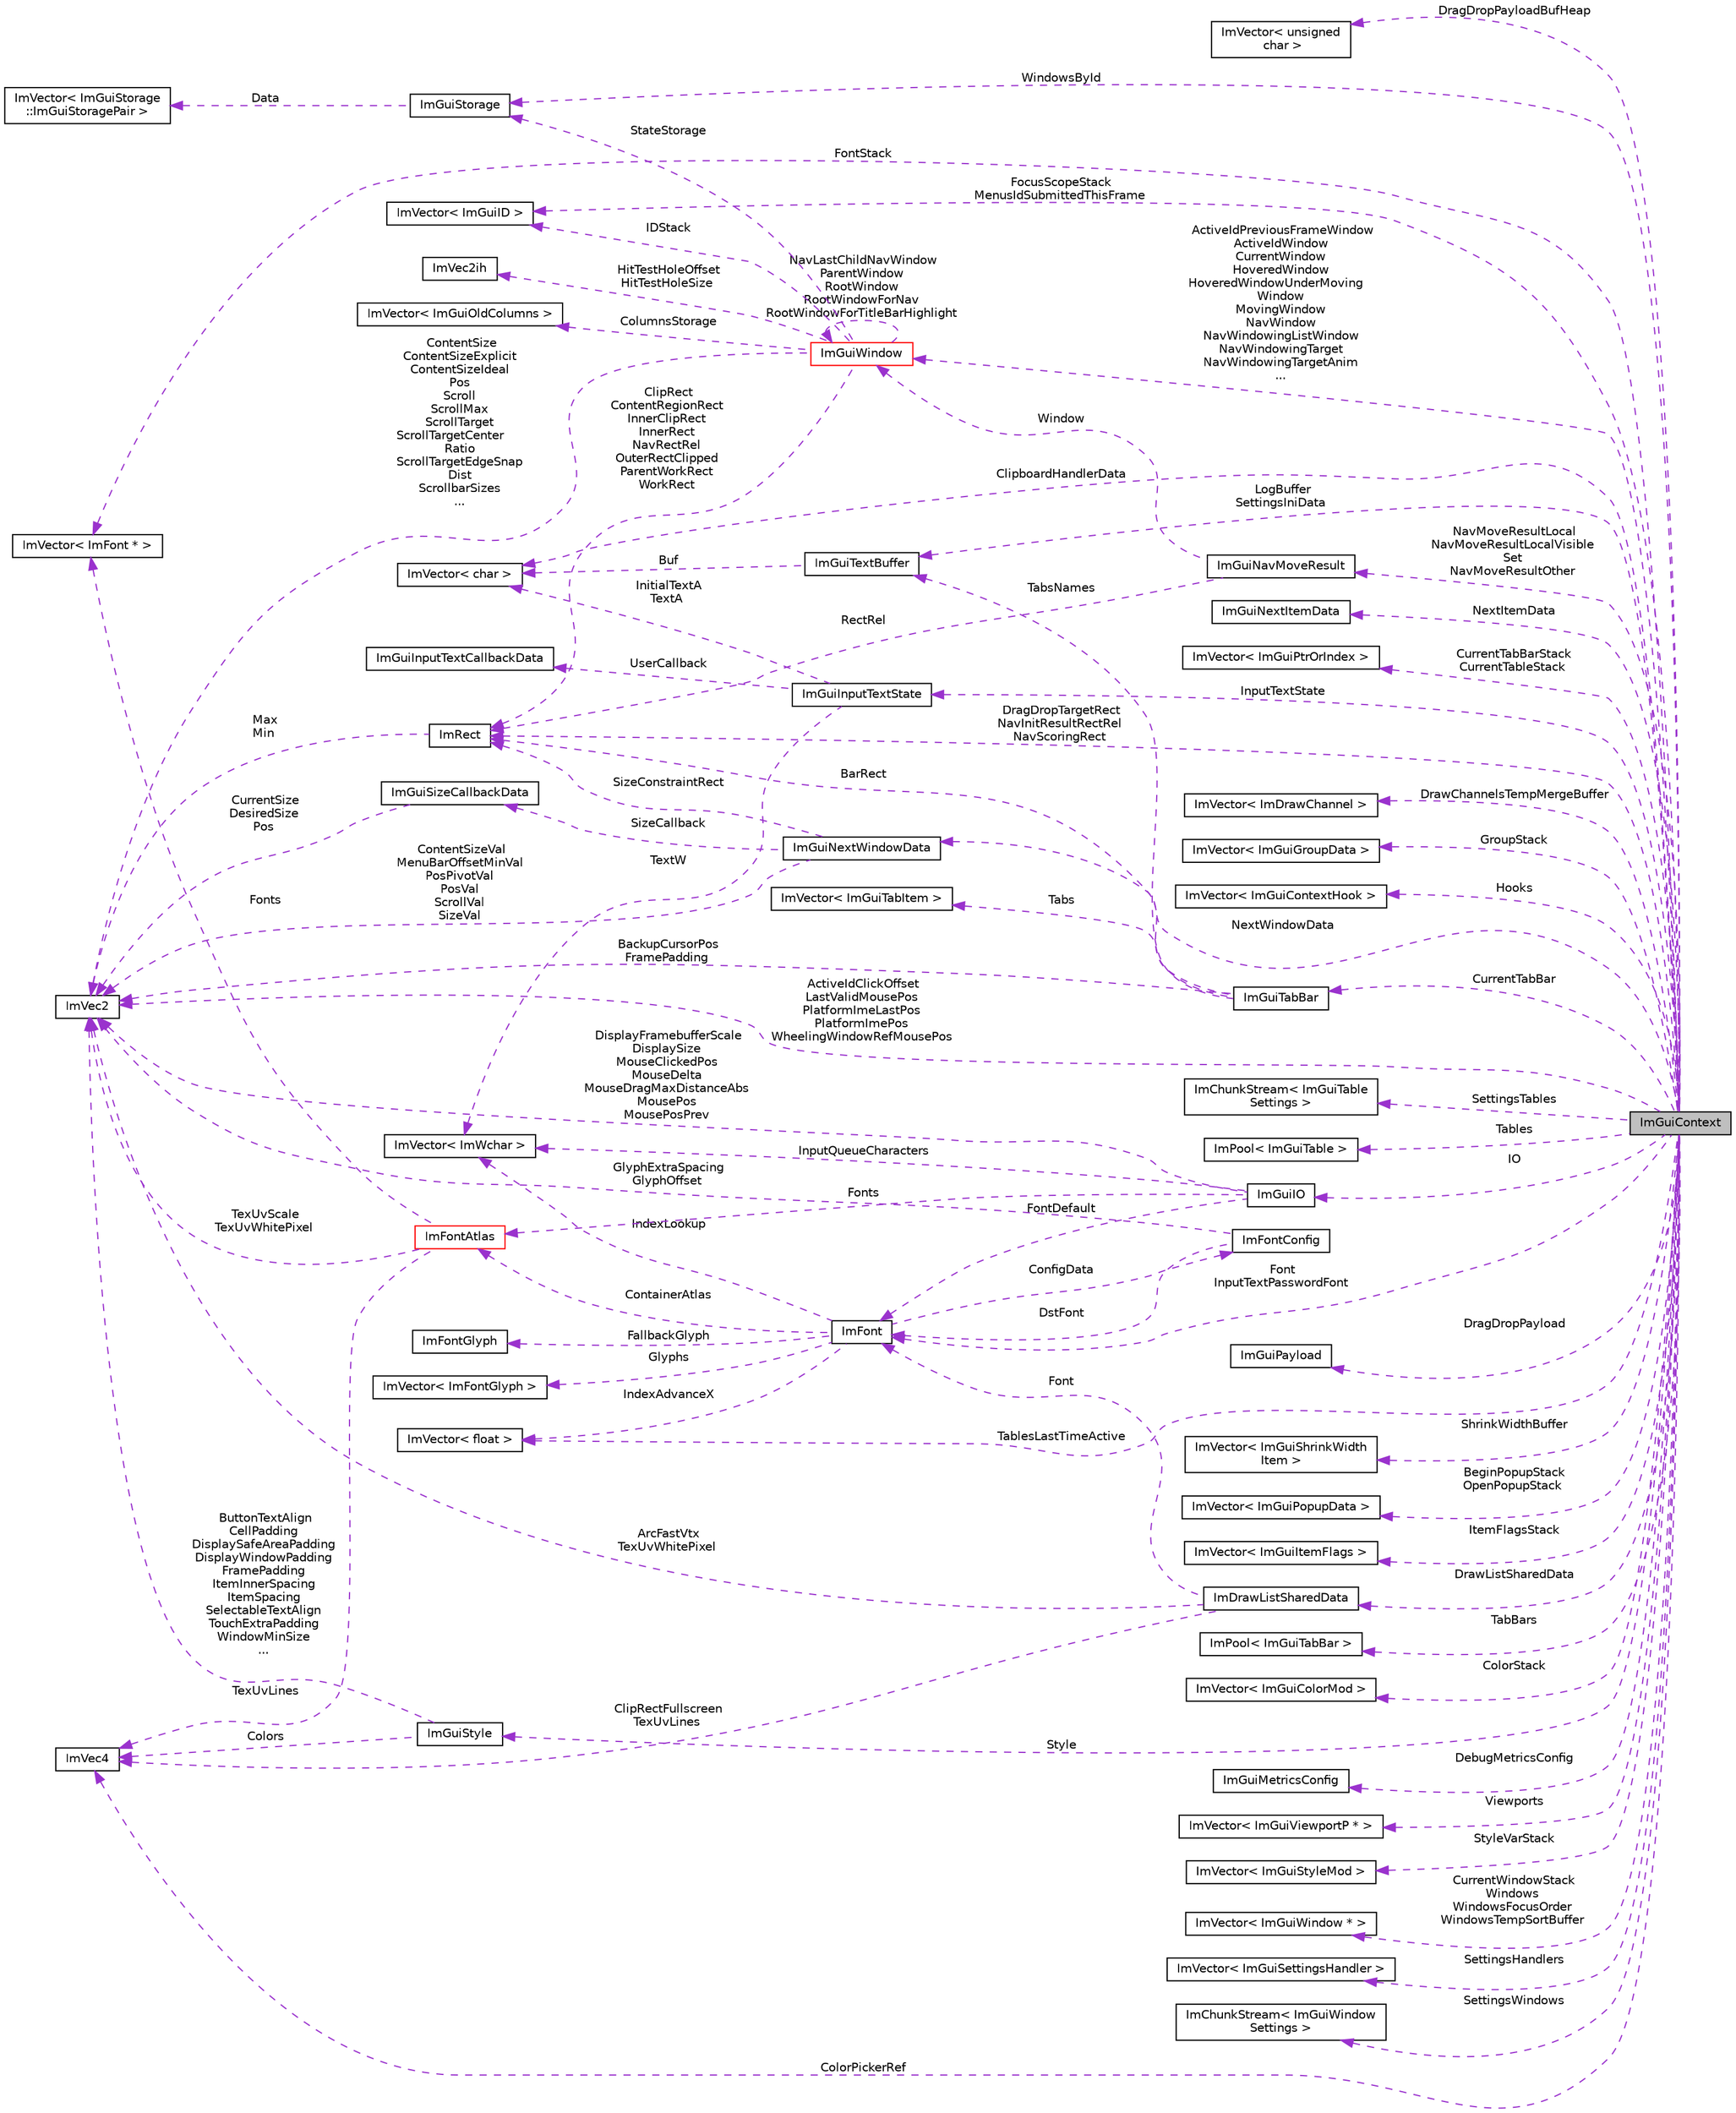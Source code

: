 digraph "ImGuiContext"
{
 // LATEX_PDF_SIZE
  edge [fontname="Helvetica",fontsize="10",labelfontname="Helvetica",labelfontsize="10"];
  node [fontname="Helvetica",fontsize="10",shape=record];
  rankdir="LR";
  Node1 [label="ImGuiContext",height=0.2,width=0.4,color="black", fillcolor="grey75", style="filled", fontcolor="black",tooltip=" "];
  Node2 -> Node1 [dir="back",color="darkorchid3",fontsize="10",style="dashed",label=" DragDropPayloadBufHeap" ,fontname="Helvetica"];
  Node2 [label="ImVector\< unsigned\l char \>",height=0.2,width=0.4,color="black", fillcolor="white", style="filled",URL="$struct_im_vector.html",tooltip=" "];
  Node3 -> Node1 [dir="back",color="darkorchid3",fontsize="10",style="dashed",label=" NavMoveResultLocal\nNavMoveResultLocalVisible\lSet\nNavMoveResultOther" ,fontname="Helvetica"];
  Node3 [label="ImGuiNavMoveResult",height=0.2,width=0.4,color="black", fillcolor="white", style="filled",URL="$struct_im_gui_nav_move_result.html",tooltip=" "];
  Node4 -> Node3 [dir="back",color="darkorchid3",fontsize="10",style="dashed",label=" RectRel" ,fontname="Helvetica"];
  Node4 [label="ImRect",height=0.2,width=0.4,color="black", fillcolor="white", style="filled",URL="$struct_im_rect.html",tooltip=" "];
  Node5 -> Node4 [dir="back",color="darkorchid3",fontsize="10",style="dashed",label=" Max\nMin" ,fontname="Helvetica"];
  Node5 [label="ImVec2",height=0.2,width=0.4,color="black", fillcolor="white", style="filled",URL="$struct_im_vec2.html",tooltip=" "];
  Node6 -> Node3 [dir="back",color="darkorchid3",fontsize="10",style="dashed",label=" Window" ,fontname="Helvetica"];
  Node6 [label="ImGuiWindow",height=0.2,width=0.4,color="red", fillcolor="white", style="filled",URL="$struct_im_gui_window.html",tooltip=" "];
  Node7 -> Node6 [dir="back",color="darkorchid3",fontsize="10",style="dashed",label=" HitTestHoleOffset\nHitTestHoleSize" ,fontname="Helvetica"];
  Node7 [label="ImVec2ih",height=0.2,width=0.4,color="black", fillcolor="white", style="filled",URL="$struct_im_vec2ih.html",tooltip=" "];
  Node8 -> Node6 [dir="back",color="darkorchid3",fontsize="10",style="dashed",label=" StateStorage" ,fontname="Helvetica"];
  Node8 [label="ImGuiStorage",height=0.2,width=0.4,color="black", fillcolor="white", style="filled",URL="$struct_im_gui_storage.html",tooltip=" "];
  Node9 -> Node8 [dir="back",color="darkorchid3",fontsize="10",style="dashed",label=" Data" ,fontname="Helvetica"];
  Node9 [label="ImVector\< ImGuiStorage\l::ImGuiStoragePair \>",height=0.2,width=0.4,color="black", fillcolor="white", style="filled",URL="$struct_im_vector.html",tooltip=" "];
  Node5 -> Node6 [dir="back",color="darkorchid3",fontsize="10",style="dashed",label=" ContentSize\nContentSizeExplicit\nContentSizeIdeal\nPos\nScroll\nScrollMax\nScrollTarget\nScrollTargetCenter\lRatio\nScrollTargetEdgeSnap\lDist\nScrollbarSizes\n..." ,fontname="Helvetica"];
  Node4 -> Node6 [dir="back",color="darkorchid3",fontsize="10",style="dashed",label=" ClipRect\nContentRegionRect\nInnerClipRect\nInnerRect\nNavRectRel\nOuterRectClipped\nParentWorkRect\nWorkRect" ,fontname="Helvetica"];
  Node10 -> Node6 [dir="back",color="darkorchid3",fontsize="10",style="dashed",label=" ColumnsStorage" ,fontname="Helvetica"];
  Node10 [label="ImVector\< ImGuiOldColumns \>",height=0.2,width=0.4,color="black", fillcolor="white", style="filled",URL="$struct_im_vector.html",tooltip=" "];
  Node21 -> Node6 [dir="back",color="darkorchid3",fontsize="10",style="dashed",label=" IDStack" ,fontname="Helvetica"];
  Node21 [label="ImVector\< ImGuiID \>",height=0.2,width=0.4,color="black", fillcolor="white", style="filled",URL="$struct_im_vector.html",tooltip=" "];
  Node6 -> Node6 [dir="back",color="darkorchid3",fontsize="10",style="dashed",label=" NavLastChildNavWindow\nParentWindow\nRootWindow\nRootWindowForNav\nRootWindowForTitleBarHighlight" ,fontname="Helvetica"];
  Node33 -> Node1 [dir="back",color="darkorchid3",fontsize="10",style="dashed",label=" FontStack" ,fontname="Helvetica"];
  Node33 [label="ImVector\< ImFont * \>",height=0.2,width=0.4,color="black", fillcolor="white", style="filled",URL="$struct_im_vector.html",tooltip=" "];
  Node43 -> Node1 [dir="back",color="darkorchid3",fontsize="10",style="dashed",label=" NextItemData" ,fontname="Helvetica"];
  Node43 [label="ImGuiNextItemData",height=0.2,width=0.4,color="black", fillcolor="white", style="filled",URL="$struct_im_gui_next_item_data.html",tooltip=" "];
  Node44 -> Node1 [dir="back",color="darkorchid3",fontsize="10",style="dashed",label=" CurrentTabBarStack\nCurrentTableStack" ,fontname="Helvetica"];
  Node44 [label="ImVector\< ImGuiPtrOrIndex \>",height=0.2,width=0.4,color="black", fillcolor="white", style="filled",URL="$struct_im_vector.html",tooltip=" "];
  Node45 -> Node1 [dir="back",color="darkorchid3",fontsize="10",style="dashed",label=" InputTextState" ,fontname="Helvetica"];
  Node45 [label="ImGuiInputTextState",height=0.2,width=0.4,color="black", fillcolor="white", style="filled",URL="$struct_im_gui_input_text_state.html",tooltip=" "];
  Node46 -> Node45 [dir="back",color="darkorchid3",fontsize="10",style="dashed",label=" UserCallback" ,fontname="Helvetica"];
  Node46 [label="ImGuiInputTextCallbackData",height=0.2,width=0.4,color="black", fillcolor="white", style="filled",URL="$struct_im_gui_input_text_callback_data.html",tooltip=" "];
  Node47 -> Node45 [dir="back",color="darkorchid3",fontsize="10",style="dashed",label=" InitialTextA\nTextA" ,fontname="Helvetica"];
  Node47 [label="ImVector\< char \>",height=0.2,width=0.4,color="black", fillcolor="white", style="filled",URL="$struct_im_vector.html",tooltip=" "];
  Node37 -> Node45 [dir="back",color="darkorchid3",fontsize="10",style="dashed",label=" TextW" ,fontname="Helvetica"];
  Node37 [label="ImVector\< ImWchar \>",height=0.2,width=0.4,color="black", fillcolor="white", style="filled",URL="$struct_im_vector.html",tooltip=" "];
  Node16 -> Node1 [dir="back",color="darkorchid3",fontsize="10",style="dashed",label=" DrawChannelsTempMergeBuffer" ,fontname="Helvetica"];
  Node16 [label="ImVector\< ImDrawChannel \>",height=0.2,width=0.4,color="black", fillcolor="white", style="filled",URL="$struct_im_vector.html",tooltip=" "];
  Node48 -> Node1 [dir="back",color="darkorchid3",fontsize="10",style="dashed",label=" GroupStack" ,fontname="Helvetica"];
  Node48 [label="ImVector\< ImGuiGroupData \>",height=0.2,width=0.4,color="black", fillcolor="white", style="filled",URL="$struct_im_vector.html",tooltip=" "];
  Node5 -> Node1 [dir="back",color="darkorchid3",fontsize="10",style="dashed",label=" ActiveIdClickOffset\nLastValidMousePos\nPlatformImeLastPos\nPlatformImePos\nWheelingWindowRefMousePos" ,fontname="Helvetica"];
  Node8 -> Node1 [dir="back",color="darkorchid3",fontsize="10",style="dashed",label=" WindowsById" ,fontname="Helvetica"];
  Node49 -> Node1 [dir="back",color="darkorchid3",fontsize="10",style="dashed",label=" Hooks" ,fontname="Helvetica"];
  Node49 [label="ImVector\< ImGuiContextHook \>",height=0.2,width=0.4,color="black", fillcolor="white", style="filled",URL="$struct_im_vector.html",tooltip=" "];
  Node27 -> Node1 [dir="back",color="darkorchid3",fontsize="10",style="dashed",label=" ColorPickerRef" ,fontname="Helvetica"];
  Node27 [label="ImVec4",height=0.2,width=0.4,color="black", fillcolor="white", style="filled",URL="$struct_im_vec4.html",tooltip=" "];
  Node50 -> Node1 [dir="back",color="darkorchid3",fontsize="10",style="dashed",label=" CurrentTabBar" ,fontname="Helvetica"];
  Node50 [label="ImGuiTabBar",height=0.2,width=0.4,color="black", fillcolor="white", style="filled",URL="$struct_im_gui_tab_bar.html",tooltip=" "];
  Node5 -> Node50 [dir="back",color="darkorchid3",fontsize="10",style="dashed",label=" BackupCursorPos\nFramePadding" ,fontname="Helvetica"];
  Node4 -> Node50 [dir="back",color="darkorchid3",fontsize="10",style="dashed",label=" BarRect" ,fontname="Helvetica"];
  Node51 -> Node50 [dir="back",color="darkorchid3",fontsize="10",style="dashed",label=" Tabs" ,fontname="Helvetica"];
  Node51 [label="ImVector\< ImGuiTabItem \>",height=0.2,width=0.4,color="black", fillcolor="white", style="filled",URL="$struct_im_vector.html",tooltip=" "];
  Node52 -> Node50 [dir="back",color="darkorchid3",fontsize="10",style="dashed",label=" TabsNames" ,fontname="Helvetica"];
  Node52 [label="ImGuiTextBuffer",height=0.2,width=0.4,color="black", fillcolor="white", style="filled",URL="$struct_im_gui_text_buffer.html",tooltip=" "];
  Node47 -> Node52 [dir="back",color="darkorchid3",fontsize="10",style="dashed",label=" Buf" ,fontname="Helvetica"];
  Node4 -> Node1 [dir="back",color="darkorchid3",fontsize="10",style="dashed",label=" DragDropTargetRect\nNavInitResultRectRel\nNavScoringRect" ,fontname="Helvetica"];
  Node53 -> Node1 [dir="back",color="darkorchid3",fontsize="10",style="dashed",label=" SettingsTables" ,fontname="Helvetica"];
  Node53 [label="ImChunkStream\< ImGuiTable\lSettings \>",height=0.2,width=0.4,color="black", fillcolor="white", style="filled",URL="$struct_im_chunk_stream.html",tooltip=" "];
  Node54 -> Node1 [dir="back",color="darkorchid3",fontsize="10",style="dashed",label=" Tables" ,fontname="Helvetica"];
  Node54 [label="ImPool\< ImGuiTable \>",height=0.2,width=0.4,color="black", fillcolor="white", style="filled",URL="$struct_im_pool.html",tooltip=" "];
  Node55 -> Node1 [dir="back",color="darkorchid3",fontsize="10",style="dashed",label=" IO" ,fontname="Helvetica"];
  Node55 [label="ImGuiIO",height=0.2,width=0.4,color="black", fillcolor="white", style="filled",URL="$struct_im_gui_i_o.html",tooltip=" "];
  Node5 -> Node55 [dir="back",color="darkorchid3",fontsize="10",style="dashed",label=" DisplayFramebufferScale\nDisplaySize\nMouseClickedPos\nMouseDelta\nMouseDragMaxDistanceAbs\nMousePos\nMousePosPrev" ,fontname="Helvetica"];
  Node32 -> Node55 [dir="back",color="darkorchid3",fontsize="10",style="dashed",label=" Fonts" ,fontname="Helvetica"];
  Node32 [label="ImFontAtlas",height=0.2,width=0.4,color="red", fillcolor="white", style="filled",URL="$struct_im_font_atlas.html",tooltip=" "];
  Node33 -> Node32 [dir="back",color="darkorchid3",fontsize="10",style="dashed",label=" Fonts" ,fontname="Helvetica"];
  Node5 -> Node32 [dir="back",color="darkorchid3",fontsize="10",style="dashed",label=" TexUvScale\nTexUvWhitePixel" ,fontname="Helvetica"];
  Node27 -> Node32 [dir="back",color="darkorchid3",fontsize="10",style="dashed",label=" TexUvLines" ,fontname="Helvetica"];
  Node28 -> Node55 [dir="back",color="darkorchid3",fontsize="10",style="dashed",label=" FontDefault" ,fontname="Helvetica"];
  Node28 [label="ImFont",height=0.2,width=0.4,color="black", fillcolor="white", style="filled",URL="$struct_im_font.html",tooltip=" "];
  Node29 -> Node28 [dir="back",color="darkorchid3",fontsize="10",style="dashed",label=" Glyphs" ,fontname="Helvetica"];
  Node29 [label="ImVector\< ImFontGlyph \>",height=0.2,width=0.4,color="black", fillcolor="white", style="filled",URL="$struct_im_vector.html",tooltip=" "];
  Node30 -> Node28 [dir="back",color="darkorchid3",fontsize="10",style="dashed",label=" ConfigData" ,fontname="Helvetica"];
  Node30 [label="ImFontConfig",height=0.2,width=0.4,color="black", fillcolor="white", style="filled",URL="$struct_im_font_config.html",tooltip=" "];
  Node5 -> Node30 [dir="back",color="darkorchid3",fontsize="10",style="dashed",label=" GlyphExtraSpacing\nGlyphOffset" ,fontname="Helvetica"];
  Node28 -> Node30 [dir="back",color="darkorchid3",fontsize="10",style="dashed",label=" DstFont" ,fontname="Helvetica"];
  Node31 -> Node28 [dir="back",color="darkorchid3",fontsize="10",style="dashed",label=" FallbackGlyph" ,fontname="Helvetica"];
  Node31 [label="ImFontGlyph",height=0.2,width=0.4,color="black", fillcolor="white", style="filled",URL="$struct_im_font_glyph.html",tooltip=" "];
  Node32 -> Node28 [dir="back",color="darkorchid3",fontsize="10",style="dashed",label=" ContainerAtlas" ,fontname="Helvetica"];
  Node19 -> Node28 [dir="back",color="darkorchid3",fontsize="10",style="dashed",label=" IndexAdvanceX" ,fontname="Helvetica"];
  Node19 [label="ImVector\< float \>",height=0.2,width=0.4,color="black", fillcolor="white", style="filled",URL="$struct_im_vector.html",tooltip=" "];
  Node37 -> Node28 [dir="back",color="darkorchid3",fontsize="10",style="dashed",label=" IndexLookup" ,fontname="Helvetica"];
  Node37 -> Node55 [dir="back",color="darkorchid3",fontsize="10",style="dashed",label=" InputQueueCharacters" ,fontname="Helvetica"];
  Node52 -> Node1 [dir="back",color="darkorchid3",fontsize="10",style="dashed",label=" LogBuffer\nSettingsIniData" ,fontname="Helvetica"];
  Node56 -> Node1 [dir="back",color="darkorchid3",fontsize="10",style="dashed",label=" DragDropPayload" ,fontname="Helvetica"];
  Node56 [label="ImGuiPayload",height=0.2,width=0.4,color="black", fillcolor="white", style="filled",URL="$struct_im_gui_payload.html",tooltip=" "];
  Node26 -> Node1 [dir="back",color="darkorchid3",fontsize="10",style="dashed",label=" DrawListSharedData" ,fontname="Helvetica"];
  Node26 [label="ImDrawListSharedData",height=0.2,width=0.4,color="black", fillcolor="white", style="filled",URL="$struct_im_draw_list_shared_data.html",tooltip=" "];
  Node5 -> Node26 [dir="back",color="darkorchid3",fontsize="10",style="dashed",label=" ArcFastVtx\nTexUvWhitePixel" ,fontname="Helvetica"];
  Node27 -> Node26 [dir="back",color="darkorchid3",fontsize="10",style="dashed",label=" ClipRectFullscreen\nTexUvLines" ,fontname="Helvetica"];
  Node28 -> Node26 [dir="back",color="darkorchid3",fontsize="10",style="dashed",label=" Font" ,fontname="Helvetica"];
  Node57 -> Node1 [dir="back",color="darkorchid3",fontsize="10",style="dashed",label=" ShrinkWidthBuffer" ,fontname="Helvetica"];
  Node57 [label="ImVector\< ImGuiShrinkWidth\lItem \>",height=0.2,width=0.4,color="black", fillcolor="white", style="filled",URL="$struct_im_vector.html",tooltip=" "];
  Node58 -> Node1 [dir="back",color="darkorchid3",fontsize="10",style="dashed",label=" BeginPopupStack\nOpenPopupStack" ,fontname="Helvetica"];
  Node58 [label="ImVector\< ImGuiPopupData \>",height=0.2,width=0.4,color="black", fillcolor="white", style="filled",URL="$struct_im_vector.html",tooltip=" "];
  Node21 -> Node1 [dir="back",color="darkorchid3",fontsize="10",style="dashed",label=" FocusScopeStack\nMenusIdSubmittedThisFrame" ,fontname="Helvetica"];
  Node59 -> Node1 [dir="back",color="darkorchid3",fontsize="10",style="dashed",label=" ItemFlagsStack" ,fontname="Helvetica"];
  Node59 [label="ImVector\< ImGuiItemFlags \>",height=0.2,width=0.4,color="black", fillcolor="white", style="filled",URL="$struct_im_vector.html",tooltip=" "];
  Node60 -> Node1 [dir="back",color="darkorchid3",fontsize="10",style="dashed",label=" Style" ,fontname="Helvetica"];
  Node60 [label="ImGuiStyle",height=0.2,width=0.4,color="black", fillcolor="white", style="filled",URL="$struct_im_gui_style.html",tooltip=" "];
  Node5 -> Node60 [dir="back",color="darkorchid3",fontsize="10",style="dashed",label=" ButtonTextAlign\nCellPadding\nDisplaySafeAreaPadding\nDisplayWindowPadding\nFramePadding\nItemInnerSpacing\nItemSpacing\nSelectableTextAlign\nTouchExtraPadding\nWindowMinSize\n..." ,fontname="Helvetica"];
  Node27 -> Node60 [dir="back",color="darkorchid3",fontsize="10",style="dashed",label=" Colors" ,fontname="Helvetica"];
  Node47 -> Node1 [dir="back",color="darkorchid3",fontsize="10",style="dashed",label=" ClipboardHandlerData" ,fontname="Helvetica"];
  Node61 -> Node1 [dir="back",color="darkorchid3",fontsize="10",style="dashed",label=" TabBars" ,fontname="Helvetica"];
  Node61 [label="ImPool\< ImGuiTabBar \>",height=0.2,width=0.4,color="black", fillcolor="white", style="filled",URL="$struct_im_pool.html",tooltip=" "];
  Node62 -> Node1 [dir="back",color="darkorchid3",fontsize="10",style="dashed",label=" ColorStack" ,fontname="Helvetica"];
  Node62 [label="ImVector\< ImGuiColorMod \>",height=0.2,width=0.4,color="black", fillcolor="white", style="filled",URL="$struct_im_vector.html",tooltip=" "];
  Node63 -> Node1 [dir="back",color="darkorchid3",fontsize="10",style="dashed",label=" NextWindowData" ,fontname="Helvetica"];
  Node63 [label="ImGuiNextWindowData",height=0.2,width=0.4,color="black", fillcolor="white", style="filled",URL="$struct_im_gui_next_window_data.html",tooltip=" "];
  Node5 -> Node63 [dir="back",color="darkorchid3",fontsize="10",style="dashed",label=" ContentSizeVal\nMenuBarOffsetMinVal\nPosPivotVal\nPosVal\nScrollVal\nSizeVal" ,fontname="Helvetica"];
  Node4 -> Node63 [dir="back",color="darkorchid3",fontsize="10",style="dashed",label=" SizeConstraintRect" ,fontname="Helvetica"];
  Node64 -> Node63 [dir="back",color="darkorchid3",fontsize="10",style="dashed",label=" SizeCallback" ,fontname="Helvetica"];
  Node64 [label="ImGuiSizeCallbackData",height=0.2,width=0.4,color="black", fillcolor="white", style="filled",URL="$struct_im_gui_size_callback_data.html",tooltip=" "];
  Node5 -> Node64 [dir="back",color="darkorchid3",fontsize="10",style="dashed",label=" CurrentSize\nDesiredSize\nPos" ,fontname="Helvetica"];
  Node65 -> Node1 [dir="back",color="darkorchid3",fontsize="10",style="dashed",label=" DebugMetricsConfig" ,fontname="Helvetica"];
  Node65 [label="ImGuiMetricsConfig",height=0.2,width=0.4,color="black", fillcolor="white", style="filled",URL="$struct_im_gui_metrics_config.html",tooltip=" "];
  Node66 -> Node1 [dir="back",color="darkorchid3",fontsize="10",style="dashed",label=" Viewports" ,fontname="Helvetica"];
  Node66 [label="ImVector\< ImGuiViewportP * \>",height=0.2,width=0.4,color="black", fillcolor="white", style="filled",URL="$struct_im_vector.html",tooltip=" "];
  Node67 -> Node1 [dir="back",color="darkorchid3",fontsize="10",style="dashed",label=" StyleVarStack" ,fontname="Helvetica"];
  Node67 [label="ImVector\< ImGuiStyleMod \>",height=0.2,width=0.4,color="black", fillcolor="white", style="filled",URL="$struct_im_vector.html",tooltip=" "];
  Node18 -> Node1 [dir="back",color="darkorchid3",fontsize="10",style="dashed",label=" CurrentWindowStack\nWindows\nWindowsFocusOrder\nWindowsTempSortBuffer" ,fontname="Helvetica"];
  Node18 [label="ImVector\< ImGuiWindow * \>",height=0.2,width=0.4,color="black", fillcolor="white", style="filled",URL="$struct_im_vector.html",tooltip=" "];
  Node68 -> Node1 [dir="back",color="darkorchid3",fontsize="10",style="dashed",label=" SettingsHandlers" ,fontname="Helvetica"];
  Node68 [label="ImVector\< ImGuiSettingsHandler \>",height=0.2,width=0.4,color="black", fillcolor="white", style="filled",URL="$struct_im_vector.html",tooltip=" "];
  Node19 -> Node1 [dir="back",color="darkorchid3",fontsize="10",style="dashed",label=" TablesLastTimeActive" ,fontname="Helvetica"];
  Node69 -> Node1 [dir="back",color="darkorchid3",fontsize="10",style="dashed",label=" SettingsWindows" ,fontname="Helvetica"];
  Node69 [label="ImChunkStream\< ImGuiWindow\lSettings \>",height=0.2,width=0.4,color="black", fillcolor="white", style="filled",URL="$struct_im_chunk_stream.html",tooltip=" "];
  Node28 -> Node1 [dir="back",color="darkorchid3",fontsize="10",style="dashed",label=" Font\nInputTextPasswordFont" ,fontname="Helvetica"];
  Node6 -> Node1 [dir="back",color="darkorchid3",fontsize="10",style="dashed",label=" ActiveIdPreviousFrameWindow\nActiveIdWindow\nCurrentWindow\nHoveredWindow\nHoveredWindowUnderMoving\lWindow\nMovingWindow\nNavWindow\nNavWindowingListWindow\nNavWindowingTarget\nNavWindowingTargetAnim\n..." ,fontname="Helvetica"];
}

